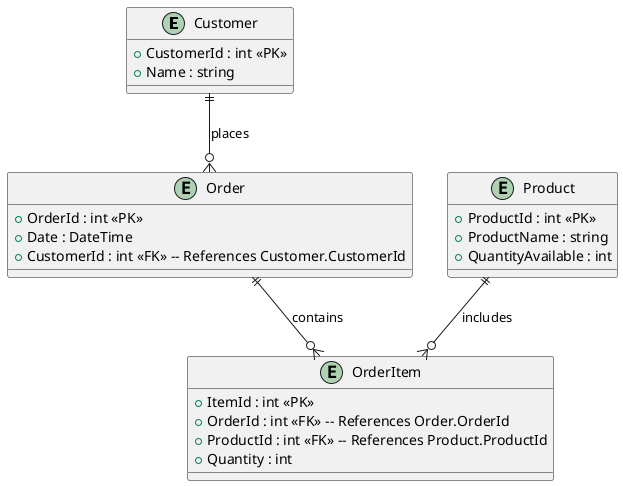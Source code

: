 @startuml
entity "Customer" {
  + CustomerId : int <<PK>>
  + Name : string
}

entity "Order" {
  + OrderId : int <<PK>>
  + Date : DateTime
  + CustomerId : int <<FK>> -- References Customer.CustomerId
}

entity "OrderItem" {
  + ItemId : int <<PK>>
  + OrderId : int <<FK>> -- References Order.OrderId
  + ProductId : int <<FK>> -- References Product.ProductId
  + Quantity : int
}

entity "Product" {
  + ProductId : int <<PK>>
  + ProductName : string
  + QuantityAvailable : int
}

Customer ||--o{ Order : "places"
Order ||--o{ OrderItem : "contains"
Product ||--o{ OrderItem : "includes"
@enduml